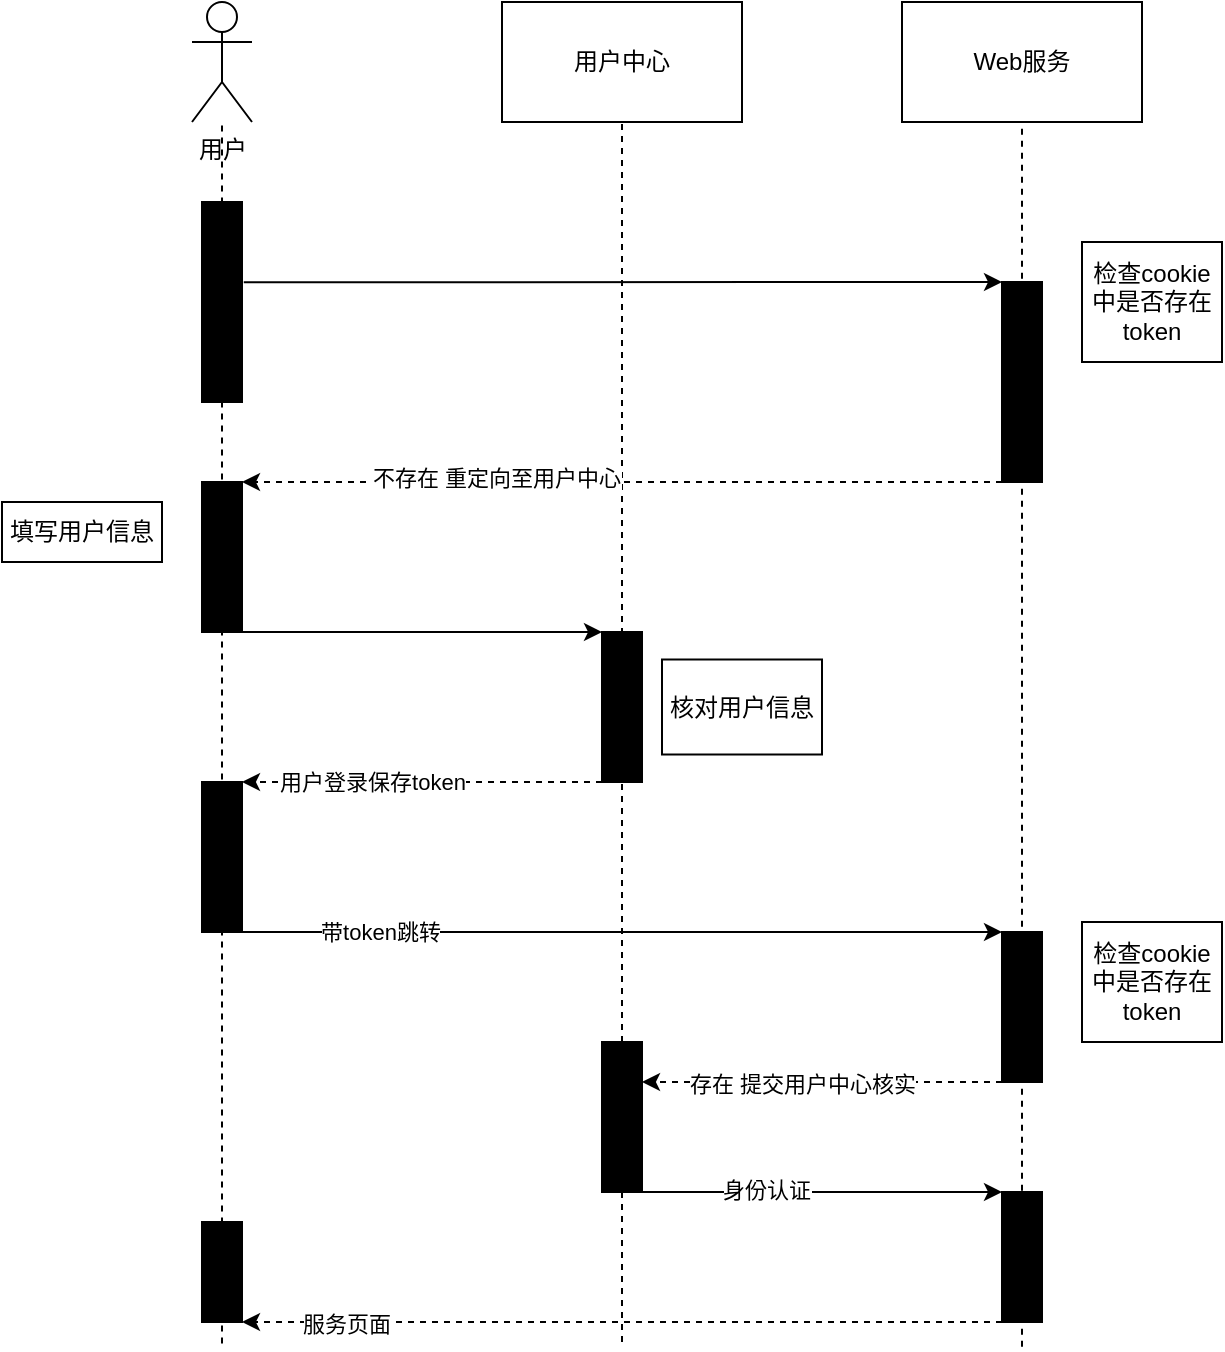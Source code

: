 <mxfile version="26.2.9">
  <diagram name="Page-1" id="74e2e168-ea6b-b213-b513-2b3c1d86103e">
    <mxGraphModel dx="1491" dy="753" grid="1" gridSize="10" guides="1" tooltips="1" connect="1" arrows="1" fold="1" page="1" pageScale="1" pageWidth="1100" pageHeight="850" background="none" math="0" shadow="0">
      <root>
        <mxCell id="0" />
        <mxCell id="1" parent="0" />
        <mxCell id="0MsAmPBSIb7bQHEWJLdw-7" value="用户中心" style="rounded=0;whiteSpace=wrap;html=1;" vertex="1" parent="1">
          <mxGeometry x="320" y="130" width="120" height="60" as="geometry" />
        </mxCell>
        <mxCell id="0MsAmPBSIb7bQHEWJLdw-8" value="Web服务" style="rounded=0;whiteSpace=wrap;html=1;" vertex="1" parent="1">
          <mxGeometry x="520" y="130" width="120" height="60" as="geometry" />
        </mxCell>
        <mxCell id="0MsAmPBSIb7bQHEWJLdw-9" value="用户&lt;div&gt;&lt;br&gt;&lt;/div&gt;" style="shape=umlActor;verticalLabelPosition=bottom;verticalAlign=top;html=1;outlineConnect=0;" vertex="1" parent="1">
          <mxGeometry x="165" y="130" width="30" height="60" as="geometry" />
        </mxCell>
        <mxCell id="0MsAmPBSIb7bQHEWJLdw-10" value="" style="rounded=0;whiteSpace=wrap;html=1;fillColor=#000000;" vertex="1" parent="1">
          <mxGeometry x="170" y="230" width="20" height="100" as="geometry" />
        </mxCell>
        <mxCell id="0MsAmPBSIb7bQHEWJLdw-11" value="" style="rounded=0;whiteSpace=wrap;html=1;fillColor=#000000;" vertex="1" parent="1">
          <mxGeometry x="170" y="370" width="20" height="75" as="geometry" />
        </mxCell>
        <mxCell id="0MsAmPBSIb7bQHEWJLdw-12" value="" style="rounded=0;whiteSpace=wrap;html=1;fillColor=#000000;" vertex="1" parent="1">
          <mxGeometry x="170" y="520" width="20" height="75" as="geometry" />
        </mxCell>
        <mxCell id="0MsAmPBSIb7bQHEWJLdw-13" value="" style="rounded=0;whiteSpace=wrap;html=1;fillColor=#000000;" vertex="1" parent="1">
          <mxGeometry x="170" y="740" width="20" height="50" as="geometry" />
        </mxCell>
        <mxCell id="0MsAmPBSIb7bQHEWJLdw-14" value="" style="rounded=0;whiteSpace=wrap;html=1;fillColor=#000000;" vertex="1" parent="1">
          <mxGeometry x="370" y="445" width="20" height="75" as="geometry" />
        </mxCell>
        <mxCell id="0MsAmPBSIb7bQHEWJLdw-15" value="" style="rounded=0;whiteSpace=wrap;html=1;fillColor=#000000;" vertex="1" parent="1">
          <mxGeometry x="570" y="270" width="20" height="100" as="geometry" />
        </mxCell>
        <mxCell id="0MsAmPBSIb7bQHEWJLdw-17" value="" style="rounded=0;whiteSpace=wrap;html=1;fillColor=#000000;" vertex="1" parent="1">
          <mxGeometry x="570" y="595" width="20" height="75" as="geometry" />
        </mxCell>
        <mxCell id="0MsAmPBSIb7bQHEWJLdw-18" value="" style="rounded=0;whiteSpace=wrap;html=1;fillColor=#000000;" vertex="1" parent="1">
          <mxGeometry x="370" y="650" width="20" height="75" as="geometry" />
        </mxCell>
        <mxCell id="0MsAmPBSIb7bQHEWJLdw-19" value="" style="rounded=0;whiteSpace=wrap;html=1;fillColor=#000000;" vertex="1" parent="1">
          <mxGeometry x="570" y="725" width="20" height="65" as="geometry" />
        </mxCell>
        <mxCell id="0MsAmPBSIb7bQHEWJLdw-21" value="" style="endArrow=none;dashed=1;html=1;rounded=0;entryX=0.5;entryY=1;entryDx=0;entryDy=0;" edge="1" parent="1" target="0MsAmPBSIb7bQHEWJLdw-7">
          <mxGeometry width="50" height="50" relative="1" as="geometry">
            <mxPoint x="380" y="800" as="sourcePoint" />
            <mxPoint x="390" y="230" as="targetPoint" />
          </mxGeometry>
        </mxCell>
        <mxCell id="0MsAmPBSIb7bQHEWJLdw-22" value="" style="endArrow=none;dashed=1;html=1;rounded=0;" edge="1" parent="1" target="0MsAmPBSIb7bQHEWJLdw-9">
          <mxGeometry width="50" height="50" relative="1" as="geometry">
            <mxPoint x="180" y="800.8" as="sourcePoint" />
            <mxPoint x="140" y="220" as="targetPoint" />
          </mxGeometry>
        </mxCell>
        <mxCell id="0MsAmPBSIb7bQHEWJLdw-23" value="" style="endArrow=none;dashed=1;html=1;rounded=0;entryX=0.5;entryY=1;entryDx=0;entryDy=0;" edge="1" parent="1" target="0MsAmPBSIb7bQHEWJLdw-8">
          <mxGeometry width="50" height="50" relative="1" as="geometry">
            <mxPoint x="580" y="802.4" as="sourcePoint" />
            <mxPoint x="570" y="220" as="targetPoint" />
          </mxGeometry>
        </mxCell>
        <mxCell id="0MsAmPBSIb7bQHEWJLdw-24" value="" style="endArrow=classic;html=1;rounded=0;exitX=1.044;exitY=0.401;exitDx=0;exitDy=0;entryX=0;entryY=0;entryDx=0;entryDy=0;exitPerimeter=0;" edge="1" parent="1" source="0MsAmPBSIb7bQHEWJLdw-10" target="0MsAmPBSIb7bQHEWJLdw-15">
          <mxGeometry width="50" height="50" relative="1" as="geometry">
            <mxPoint x="430" y="520" as="sourcePoint" />
            <mxPoint x="290" y="260" as="targetPoint" />
          </mxGeometry>
        </mxCell>
        <mxCell id="0MsAmPBSIb7bQHEWJLdw-25" value="检查cookie中是否存在token" style="rounded=0;whiteSpace=wrap;html=1;" vertex="1" parent="1">
          <mxGeometry x="610" y="250" width="70" height="60" as="geometry" />
        </mxCell>
        <mxCell id="0MsAmPBSIb7bQHEWJLdw-26" value="" style="endArrow=classic;html=1;rounded=0;exitX=0;exitY=1;exitDx=0;exitDy=0;entryX=1;entryY=0;entryDx=0;entryDy=0;dashed=1;" edge="1" parent="1" source="0MsAmPBSIb7bQHEWJLdw-15" target="0MsAmPBSIb7bQHEWJLdw-11">
          <mxGeometry width="50" height="50" relative="1" as="geometry">
            <mxPoint x="300" y="370" as="sourcePoint" />
            <mxPoint x="350" y="320" as="targetPoint" />
          </mxGeometry>
        </mxCell>
        <mxCell id="0MsAmPBSIb7bQHEWJLdw-27" value="不存在 重定向至用户中心" style="edgeLabel;html=1;align=center;verticalAlign=middle;resizable=0;points=[];" vertex="1" connectable="0" parent="0MsAmPBSIb7bQHEWJLdw-26">
          <mxGeometry x="0.335" y="-2" relative="1" as="geometry">
            <mxPoint as="offset" />
          </mxGeometry>
        </mxCell>
        <mxCell id="0MsAmPBSIb7bQHEWJLdw-28" value="填写用户信息" style="rounded=0;whiteSpace=wrap;html=1;" vertex="1" parent="1">
          <mxGeometry x="70" y="380" width="80" height="30" as="geometry" />
        </mxCell>
        <mxCell id="0MsAmPBSIb7bQHEWJLdw-29" value="" style="endArrow=classic;html=1;rounded=0;exitX=1;exitY=1;exitDx=0;exitDy=0;entryX=0;entryY=0;entryDx=0;entryDy=0;" edge="1" parent="1" source="0MsAmPBSIb7bQHEWJLdw-11" target="0MsAmPBSIb7bQHEWJLdw-14">
          <mxGeometry width="50" height="50" relative="1" as="geometry">
            <mxPoint x="350" y="570" as="sourcePoint" />
            <mxPoint x="400" y="520" as="targetPoint" />
          </mxGeometry>
        </mxCell>
        <mxCell id="0MsAmPBSIb7bQHEWJLdw-30" value="核对用户信息" style="rounded=0;whiteSpace=wrap;html=1;" vertex="1" parent="1">
          <mxGeometry x="400" y="458.75" width="80" height="47.5" as="geometry" />
        </mxCell>
        <mxCell id="0MsAmPBSIb7bQHEWJLdw-31" value="" style="endArrow=classic;html=1;rounded=0;exitX=0;exitY=1;exitDx=0;exitDy=0;entryX=1;entryY=0;entryDx=0;entryDy=0;dashed=1;" edge="1" parent="1" source="0MsAmPBSIb7bQHEWJLdw-14" target="0MsAmPBSIb7bQHEWJLdw-12">
          <mxGeometry width="50" height="50" relative="1" as="geometry">
            <mxPoint x="580" y="380" as="sourcePoint" />
            <mxPoint x="200" y="380" as="targetPoint" />
          </mxGeometry>
        </mxCell>
        <mxCell id="0MsAmPBSIb7bQHEWJLdw-33" value="用户登录保存token" style="edgeLabel;html=1;align=center;verticalAlign=middle;resizable=0;points=[];" vertex="1" connectable="0" parent="0MsAmPBSIb7bQHEWJLdw-31">
          <mxGeometry x="0.285" relative="1" as="geometry">
            <mxPoint as="offset" />
          </mxGeometry>
        </mxCell>
        <mxCell id="0MsAmPBSIb7bQHEWJLdw-34" value="" style="endArrow=classic;html=1;rounded=0;exitX=1;exitY=1;exitDx=0;exitDy=0;entryX=0;entryY=0;entryDx=0;entryDy=0;" edge="1" parent="1" source="0MsAmPBSIb7bQHEWJLdw-12" target="0MsAmPBSIb7bQHEWJLdw-17">
          <mxGeometry width="50" height="50" relative="1" as="geometry">
            <mxPoint x="360" y="590" as="sourcePoint" />
            <mxPoint x="410" y="540" as="targetPoint" />
          </mxGeometry>
        </mxCell>
        <mxCell id="0MsAmPBSIb7bQHEWJLdw-35" value="带token跳转" style="edgeLabel;html=1;align=center;verticalAlign=middle;resizable=0;points=[];" vertex="1" connectable="0" parent="0MsAmPBSIb7bQHEWJLdw-34">
          <mxGeometry x="-0.639" relative="1" as="geometry">
            <mxPoint as="offset" />
          </mxGeometry>
        </mxCell>
        <mxCell id="0MsAmPBSIb7bQHEWJLdw-36" value="检查cookie中是否存在token" style="rounded=0;whiteSpace=wrap;html=1;" vertex="1" parent="1">
          <mxGeometry x="610" y="590" width="70" height="60" as="geometry" />
        </mxCell>
        <mxCell id="0MsAmPBSIb7bQHEWJLdw-37" value="" style="endArrow=classic;html=1;rounded=0;exitX=0;exitY=1;exitDx=0;exitDy=0;entryX=1;entryY=0;entryDx=0;entryDy=0;dashed=1;" edge="1" parent="1">
          <mxGeometry width="50" height="50" relative="1" as="geometry">
            <mxPoint x="570" y="670" as="sourcePoint" />
            <mxPoint x="390" y="670" as="targetPoint" />
          </mxGeometry>
        </mxCell>
        <mxCell id="0MsAmPBSIb7bQHEWJLdw-41" value="存在 提交用户中心核实" style="edgeLabel;html=1;align=center;verticalAlign=middle;resizable=0;points=[];" vertex="1" connectable="0" parent="0MsAmPBSIb7bQHEWJLdw-37">
          <mxGeometry x="0.119" y="1" relative="1" as="geometry">
            <mxPoint as="offset" />
          </mxGeometry>
        </mxCell>
        <mxCell id="0MsAmPBSIb7bQHEWJLdw-42" value="" style="endArrow=classic;html=1;rounded=0;exitX=1;exitY=1;exitDx=0;exitDy=0;entryX=0;entryY=0;entryDx=0;entryDy=0;" edge="1" parent="1" source="0MsAmPBSIb7bQHEWJLdw-18" target="0MsAmPBSIb7bQHEWJLdw-19">
          <mxGeometry width="50" height="50" relative="1" as="geometry">
            <mxPoint x="440" y="750" as="sourcePoint" />
            <mxPoint x="490" y="700" as="targetPoint" />
          </mxGeometry>
        </mxCell>
        <mxCell id="0MsAmPBSIb7bQHEWJLdw-43" value="身份认证" style="edgeLabel;html=1;align=center;verticalAlign=middle;resizable=0;points=[];" vertex="1" connectable="0" parent="0MsAmPBSIb7bQHEWJLdw-42">
          <mxGeometry x="-0.316" y="1" relative="1" as="geometry">
            <mxPoint as="offset" />
          </mxGeometry>
        </mxCell>
        <mxCell id="0MsAmPBSIb7bQHEWJLdw-44" value="" style="endArrow=classic;html=1;rounded=0;exitX=0;exitY=1;exitDx=0;exitDy=0;entryX=1;entryY=1;entryDx=0;entryDy=0;dashed=1;" edge="1" parent="1" source="0MsAmPBSIb7bQHEWJLdw-19" target="0MsAmPBSIb7bQHEWJLdw-13">
          <mxGeometry width="50" height="50" relative="1" as="geometry">
            <mxPoint x="490" y="780" as="sourcePoint" />
            <mxPoint x="310" y="780" as="targetPoint" />
          </mxGeometry>
        </mxCell>
        <mxCell id="0MsAmPBSIb7bQHEWJLdw-46" value="服务页面" style="edgeLabel;html=1;align=center;verticalAlign=middle;resizable=0;points=[];" vertex="1" connectable="0" parent="0MsAmPBSIb7bQHEWJLdw-44">
          <mxGeometry x="0.73" y="1" relative="1" as="geometry">
            <mxPoint as="offset" />
          </mxGeometry>
        </mxCell>
      </root>
    </mxGraphModel>
  </diagram>
</mxfile>
